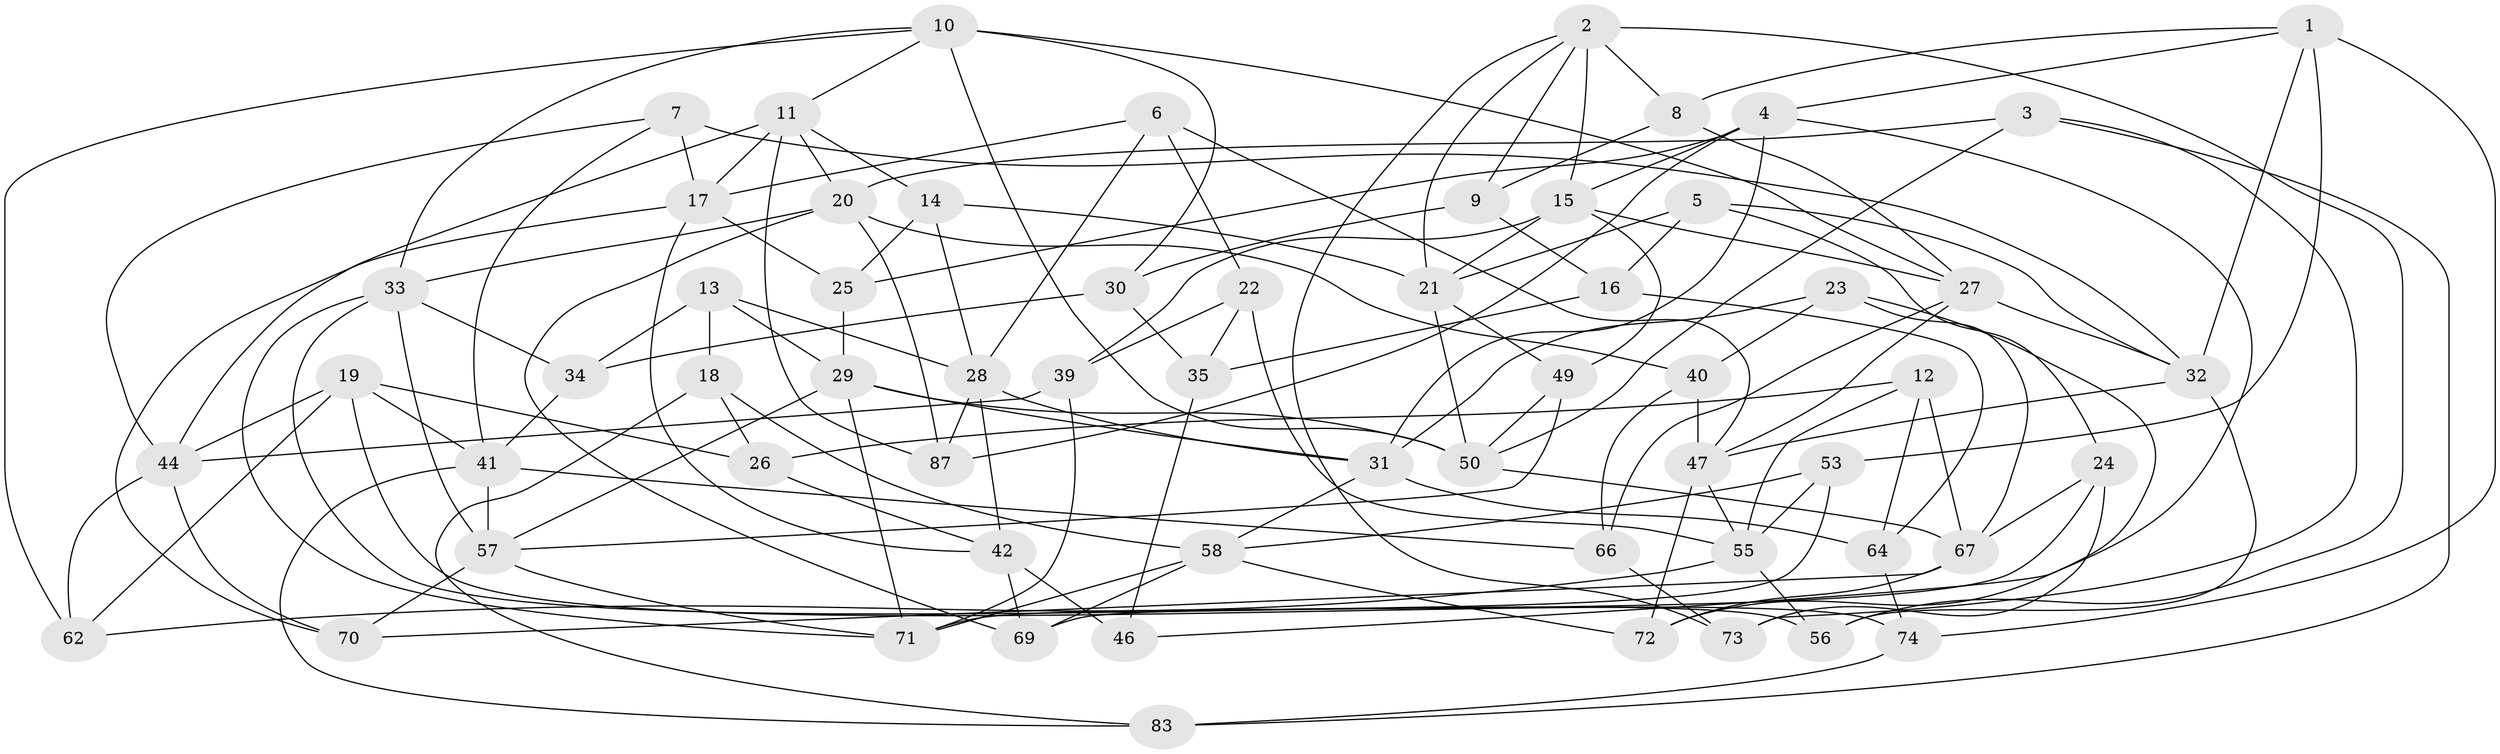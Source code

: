 // original degree distribution, {4: 1.0}
// Generated by graph-tools (version 1.1) at 2025/11/02/27/25 16:11:50]
// undirected, 61 vertices, 146 edges
graph export_dot {
graph [start="1"]
  node [color=gray90,style=filled];
  1 [super="+59"];
  2 [super="+84"];
  3;
  4 [super="+36"];
  5;
  6;
  7;
  8;
  9;
  10 [super="+77"];
  11 [super="+60"];
  12;
  13;
  14;
  15 [super="+75"];
  16;
  17 [super="+45"];
  18;
  19 [super="+51"];
  20 [super="+78"];
  21 [super="+86"];
  22;
  23;
  24;
  25;
  26;
  27 [super="+43"];
  28 [super="+54"];
  29 [super="+38"];
  30;
  31 [super="+68"];
  32 [super="+61"];
  33 [super="+37"];
  34;
  35;
  39;
  40;
  41 [super="+48"];
  42 [super="+79"];
  44 [super="+63"];
  46;
  47 [super="+52"];
  49;
  50 [super="+88"];
  53;
  55 [super="+85"];
  56;
  57 [super="+76"];
  58 [super="+65"];
  62;
  64;
  66;
  67 [super="+80"];
  69;
  70;
  71 [super="+81"];
  72;
  73;
  74 [super="+82"];
  83;
  87;
  1 -- 8;
  1 -- 32;
  1 -- 53;
  1 -- 4;
  1 -- 74 [weight=2];
  2 -- 9;
  2 -- 15;
  2 -- 73;
  2 -- 56;
  2 -- 8;
  2 -- 21;
  3 -- 73;
  3 -- 83;
  3 -- 50;
  3 -- 20;
  4 -- 15;
  4 -- 87;
  4 -- 46;
  4 -- 25;
  4 -- 31;
  5 -- 16;
  5 -- 32;
  5 -- 24;
  5 -- 21;
  6 -- 28;
  6 -- 22;
  6 -- 47;
  6 -- 17;
  7 -- 44;
  7 -- 32;
  7 -- 17;
  7 -- 41;
  8 -- 9;
  8 -- 27;
  9 -- 16;
  9 -- 30;
  10 -- 30;
  10 -- 11;
  10 -- 50;
  10 -- 33;
  10 -- 27;
  10 -- 62;
  11 -- 87;
  11 -- 44;
  11 -- 17;
  11 -- 14;
  11 -- 20;
  12 -- 64;
  12 -- 67;
  12 -- 55;
  12 -- 26;
  13 -- 18;
  13 -- 34;
  13 -- 29;
  13 -- 28;
  14 -- 25;
  14 -- 28;
  14 -- 21;
  15 -- 39;
  15 -- 49;
  15 -- 27;
  15 -- 21;
  16 -- 35;
  16 -- 64;
  17 -- 70;
  17 -- 42;
  17 -- 25;
  18 -- 83;
  18 -- 26;
  18 -- 58;
  19 -- 74 [weight=2];
  19 -- 44;
  19 -- 26;
  19 -- 62;
  19 -- 41;
  20 -- 69;
  20 -- 40;
  20 -- 87;
  20 -- 33;
  21 -- 49;
  21 -- 50;
  22 -- 35;
  22 -- 39;
  22 -- 55;
  23 -- 40;
  23 -- 72;
  23 -- 31;
  23 -- 67;
  24 -- 71;
  24 -- 73;
  24 -- 67;
  25 -- 29;
  26 -- 42;
  27 -- 32;
  27 -- 66;
  27 -- 47;
  28 -- 87;
  28 -- 42;
  28 -- 31;
  29 -- 50;
  29 -- 57;
  29 -- 31;
  29 -- 71;
  30 -- 34;
  30 -- 35;
  31 -- 64;
  31 -- 58;
  32 -- 56;
  32 -- 47;
  33 -- 34;
  33 -- 71;
  33 -- 56;
  33 -- 57;
  34 -- 41;
  35 -- 46;
  39 -- 71;
  39 -- 44;
  40 -- 66;
  40 -- 47;
  41 -- 66;
  41 -- 83;
  41 -- 57;
  42 -- 46 [weight=2];
  42 -- 69;
  44 -- 70;
  44 -- 62;
  47 -- 55;
  47 -- 72;
  49 -- 50;
  49 -- 57;
  50 -- 67;
  53 -- 69;
  53 -- 55;
  53 -- 58;
  55 -- 62;
  55 -- 56;
  57 -- 70;
  57 -- 71;
  58 -- 72;
  58 -- 69;
  58 -- 71;
  64 -- 74;
  66 -- 73;
  67 -- 72;
  67 -- 70;
  74 -- 83;
}
